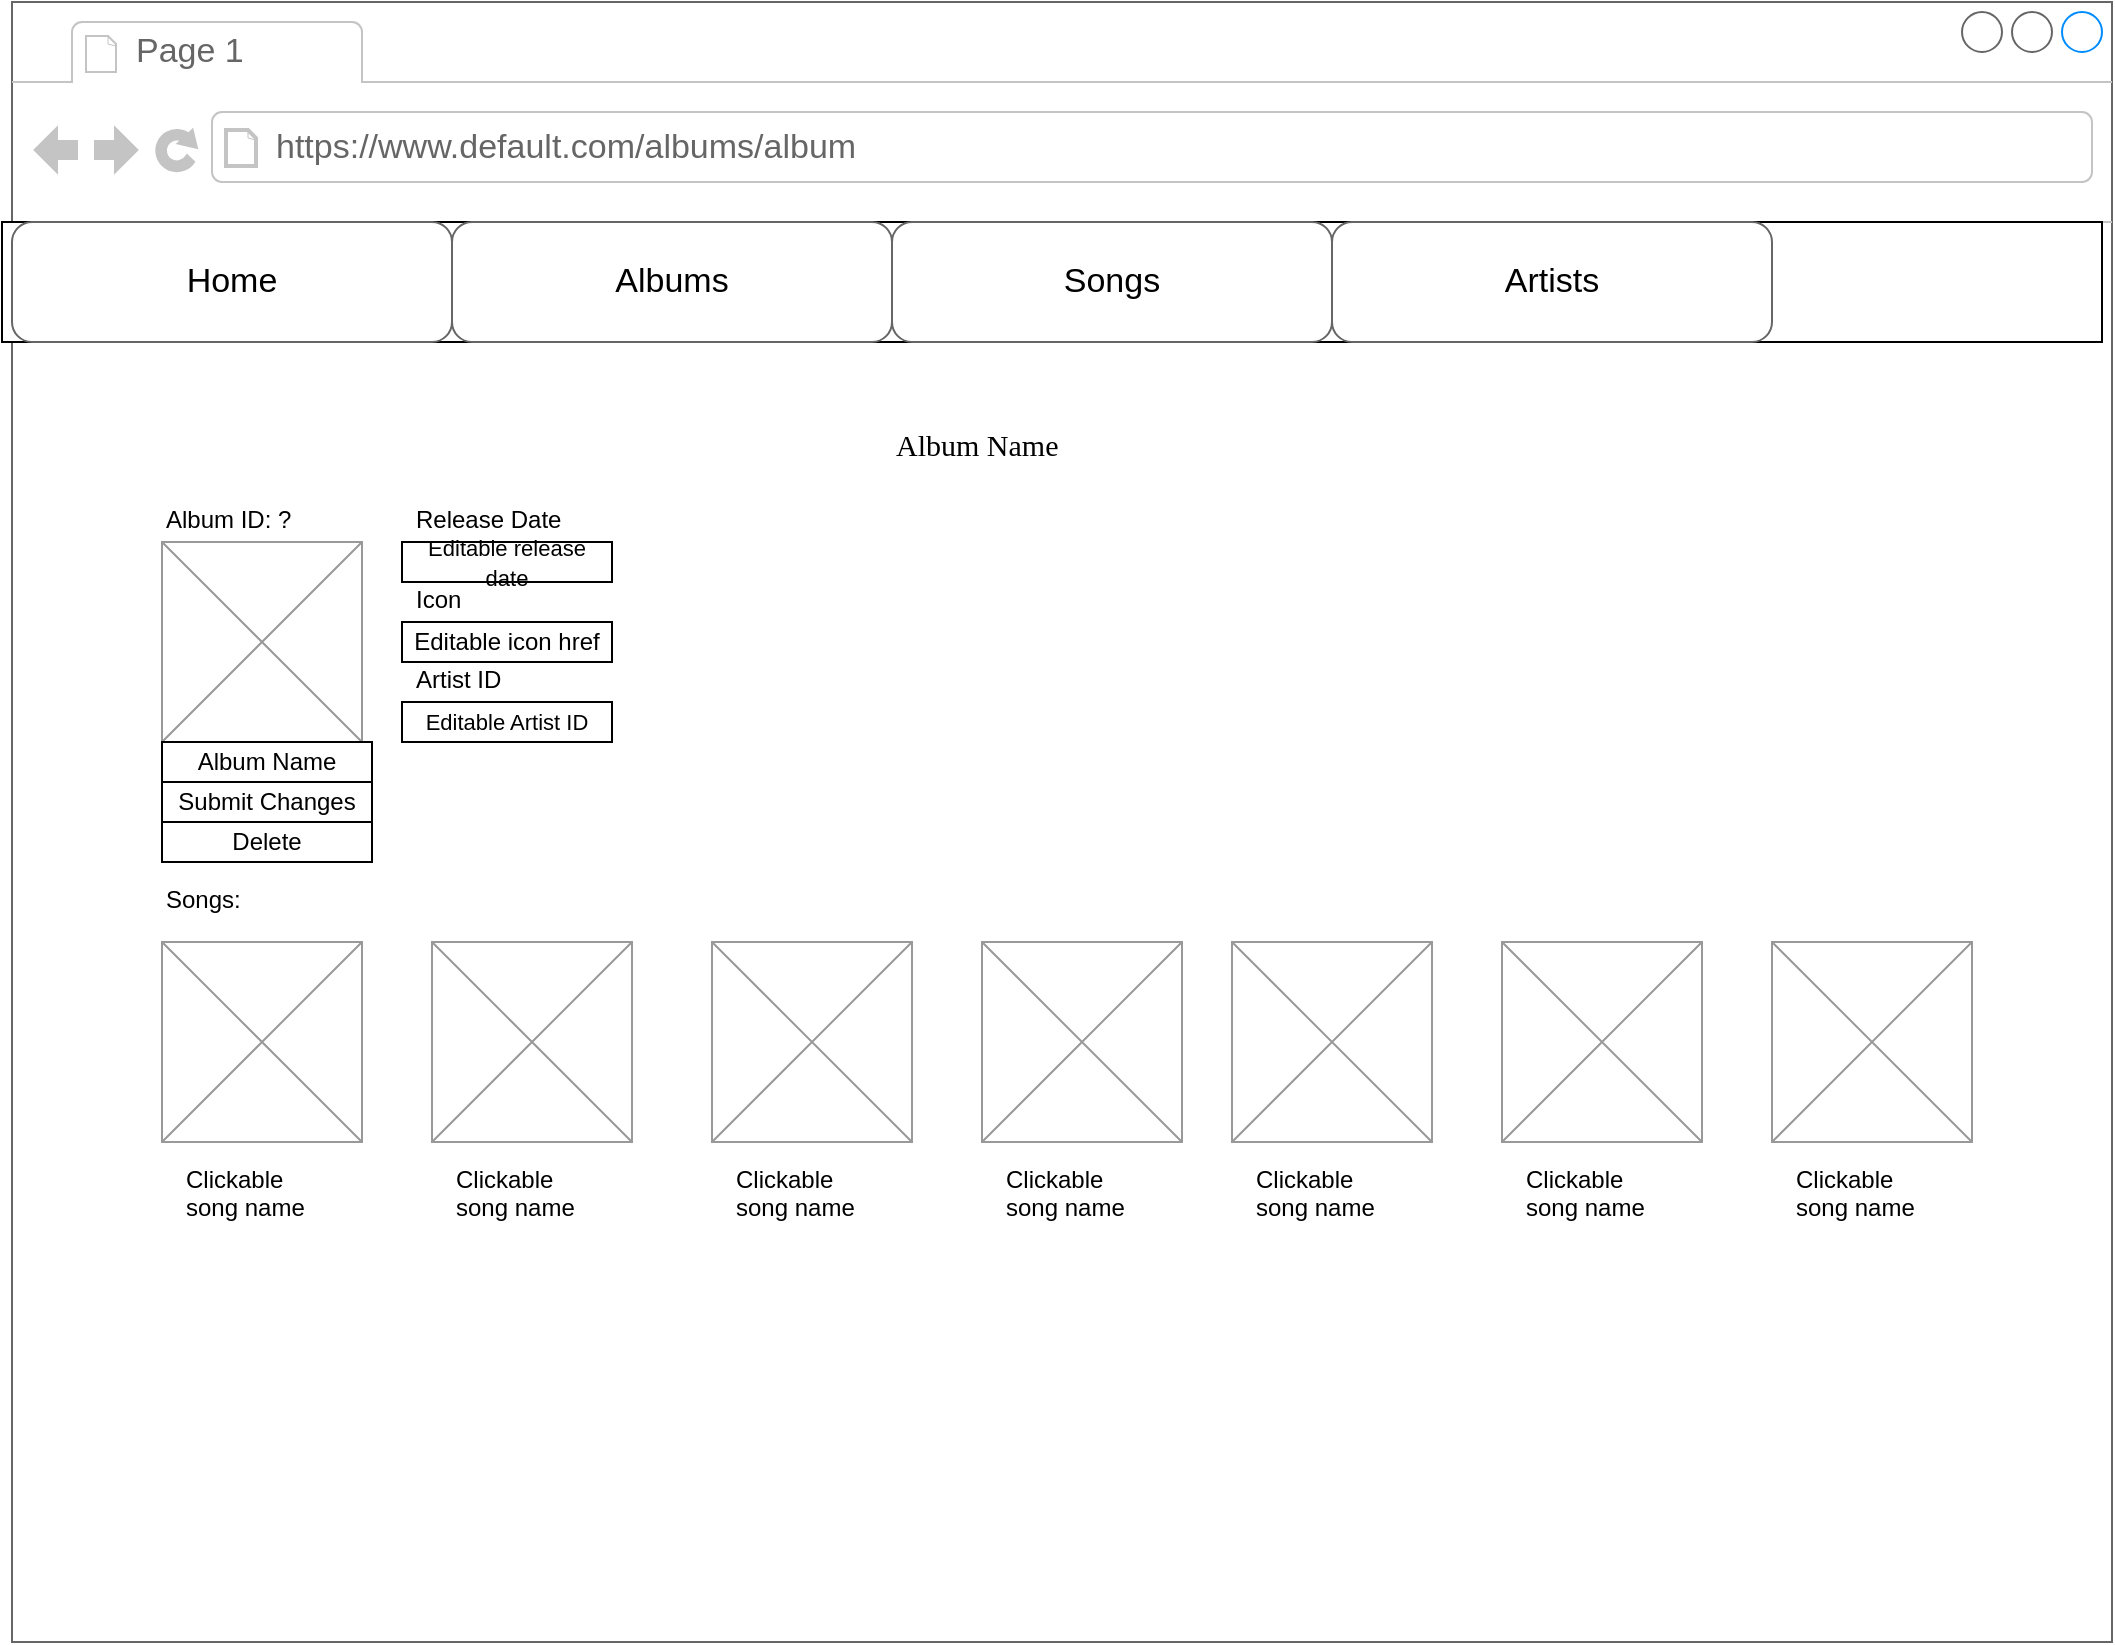 <mxfile version="24.6.2" type="device">
  <diagram name="Page-1" id="2cc2dc42-3aac-f2a9-1cec-7a8b7cbee084">
    <mxGraphModel dx="2074" dy="1956" grid="1" gridSize="10" guides="1" tooltips="1" connect="1" arrows="1" fold="1" page="1" pageScale="1" pageWidth="1100" pageHeight="850" background="none" math="0" shadow="0">
      <root>
        <mxCell id="0" />
        <mxCell id="1" parent="0" />
        <mxCell id="7026571954dc6520-1" value="" style="strokeWidth=1;shadow=0;dashed=0;align=center;html=1;shape=mxgraph.mockup.containers.browserWindow;rSize=0;strokeColor=#666666;mainText=,;recursiveResize=0;rounded=0;labelBackgroundColor=none;fontFamily=Verdana;fontSize=12" parent="1" vertex="1">
          <mxGeometry x="10" y="-10" width="1050" height="820" as="geometry" />
        </mxCell>
        <mxCell id="7026571954dc6520-2" value="Page 1" style="strokeWidth=1;shadow=0;dashed=0;align=center;html=1;shape=mxgraph.mockup.containers.anchor;fontSize=17;fontColor=#666666;align=left;" parent="7026571954dc6520-1" vertex="1">
          <mxGeometry x="60" y="12" width="110" height="26" as="geometry" />
        </mxCell>
        <mxCell id="7026571954dc6520-3" value="&lt;div&gt;https://www.default.com/albums/album&lt;/div&gt;" style="strokeWidth=1;shadow=0;dashed=0;align=center;html=1;shape=mxgraph.mockup.containers.anchor;rSize=0;fontSize=17;fontColor=#666666;align=left;" parent="7026571954dc6520-1" vertex="1">
          <mxGeometry x="130" y="60" width="250" height="26" as="geometry" />
        </mxCell>
        <mxCell id="7026571954dc6520-16" value="Album Name" style="text;html=1;points=[];align=left;verticalAlign=top;spacingTop=-4;fontSize=15;fontFamily=Verdana" parent="7026571954dc6520-1" vertex="1">
          <mxGeometry x="440" y="210" width="170" height="30" as="geometry" />
        </mxCell>
        <mxCell id="Au9KBMOpigVklPiua_w_-5" value="" style="rounded=0;whiteSpace=wrap;html=1;" parent="7026571954dc6520-1" vertex="1">
          <mxGeometry x="-5" y="110" width="1050" height="60" as="geometry" />
        </mxCell>
        <mxCell id="7026571954dc6520-18" value="&lt;div&gt;Home&lt;/div&gt;" style="strokeWidth=1;shadow=0;dashed=0;align=center;html=1;shape=mxgraph.mockup.buttons.button;strokeColor=#666666;mainText=;buttonStyle=round;fontSize=17;fontStyle=0;fillColor=none;whiteSpace=wrap;rounded=0;labelBackgroundColor=none;" parent="7026571954dc6520-1" vertex="1">
          <mxGeometry y="110" width="220" height="60" as="geometry" />
        </mxCell>
        <mxCell id="Au9KBMOpigVklPiua_w_-6" value="Albums" style="strokeWidth=1;shadow=0;dashed=0;align=center;html=1;shape=mxgraph.mockup.buttons.button;strokeColor=#666666;mainText=;buttonStyle=round;fontSize=17;fontStyle=0;fillColor=none;whiteSpace=wrap;rounded=0;labelBackgroundColor=none;" parent="7026571954dc6520-1" vertex="1">
          <mxGeometry x="220" y="110" width="220" height="60" as="geometry" />
        </mxCell>
        <mxCell id="Au9KBMOpigVklPiua_w_-7" value="Songs" style="strokeWidth=1;shadow=0;dashed=0;align=center;html=1;shape=mxgraph.mockup.buttons.button;strokeColor=#666666;mainText=;buttonStyle=round;fontSize=17;fontStyle=0;fillColor=none;whiteSpace=wrap;rounded=0;labelBackgroundColor=none;" parent="7026571954dc6520-1" vertex="1">
          <mxGeometry x="440" y="110" width="220" height="60" as="geometry" />
        </mxCell>
        <mxCell id="Au9KBMOpigVklPiua_w_-8" value="Artists" style="strokeWidth=1;shadow=0;dashed=0;align=center;html=1;shape=mxgraph.mockup.buttons.button;strokeColor=#666666;mainText=;buttonStyle=round;fontSize=17;fontStyle=0;fillColor=none;whiteSpace=wrap;rounded=0;labelBackgroundColor=none;" parent="7026571954dc6520-1" vertex="1">
          <mxGeometry x="660" y="110" width="220" height="60" as="geometry" />
        </mxCell>
        <mxCell id="Au9KBMOpigVklPiua_w_-29" value="" style="verticalLabelPosition=bottom;shadow=0;dashed=0;align=center;html=1;verticalAlign=top;strokeWidth=1;shape=mxgraph.mockup.graphics.simpleIcon;strokeColor=#999999;" parent="7026571954dc6520-1" vertex="1">
          <mxGeometry x="75" y="270" width="100" height="100" as="geometry" />
        </mxCell>
        <mxCell id="Au9KBMOpigVklPiua_w_-111" value="" style="verticalLabelPosition=bottom;shadow=0;dashed=0;align=center;html=1;verticalAlign=top;strokeWidth=1;shape=mxgraph.mockup.graphics.simpleIcon;strokeColor=#999999;" parent="7026571954dc6520-1" vertex="1">
          <mxGeometry x="75" y="470" width="100" height="100" as="geometry" />
        </mxCell>
        <mxCell id="Au9KBMOpigVklPiua_w_-112" value="Songs:" style="text;spacingTop=-5;whiteSpace=wrap;html=1;align=left;fontSize=12;fontFamily=Helvetica;fillColor=none;strokeColor=none;" parent="7026571954dc6520-1" vertex="1">
          <mxGeometry x="75" y="440" width="80" height="20" as="geometry" />
        </mxCell>
        <mxCell id="Au9KBMOpigVklPiua_w_-113" value="Clickable song name" style="text;spacingTop=-5;whiteSpace=wrap;html=1;align=left;fontSize=12;fontFamily=Helvetica;fillColor=none;strokeColor=none;" parent="7026571954dc6520-1" vertex="1">
          <mxGeometry x="85" y="580" width="80" height="20" as="geometry" />
        </mxCell>
        <mxCell id="Au9KBMOpigVklPiua_w_-117" value="" style="verticalLabelPosition=bottom;shadow=0;dashed=0;align=center;html=1;verticalAlign=top;strokeWidth=1;shape=mxgraph.mockup.graphics.simpleIcon;strokeColor=#999999;" parent="7026571954dc6520-1" vertex="1">
          <mxGeometry x="210" y="470" width="100" height="100" as="geometry" />
        </mxCell>
        <mxCell id="Au9KBMOpigVklPiua_w_-118" value="Clickable song name" style="text;spacingTop=-5;whiteSpace=wrap;html=1;align=left;fontSize=12;fontFamily=Helvetica;fillColor=none;strokeColor=none;" parent="7026571954dc6520-1" vertex="1">
          <mxGeometry x="220" y="580" width="80" height="20" as="geometry" />
        </mxCell>
        <mxCell id="Au9KBMOpigVklPiua_w_-119" value="" style="verticalLabelPosition=bottom;shadow=0;dashed=0;align=center;html=1;verticalAlign=top;strokeWidth=1;shape=mxgraph.mockup.graphics.simpleIcon;strokeColor=#999999;" parent="7026571954dc6520-1" vertex="1">
          <mxGeometry x="350" y="470" width="100" height="100" as="geometry" />
        </mxCell>
        <mxCell id="Au9KBMOpigVklPiua_w_-120" value="Clickable song name" style="text;spacingTop=-5;whiteSpace=wrap;html=1;align=left;fontSize=12;fontFamily=Helvetica;fillColor=none;strokeColor=none;" parent="7026571954dc6520-1" vertex="1">
          <mxGeometry x="360" y="580" width="80" height="20" as="geometry" />
        </mxCell>
        <mxCell id="Au9KBMOpigVklPiua_w_-121" value="" style="verticalLabelPosition=bottom;shadow=0;dashed=0;align=center;html=1;verticalAlign=top;strokeWidth=1;shape=mxgraph.mockup.graphics.simpleIcon;strokeColor=#999999;" parent="7026571954dc6520-1" vertex="1">
          <mxGeometry x="485" y="470" width="100" height="100" as="geometry" />
        </mxCell>
        <mxCell id="Au9KBMOpigVklPiua_w_-122" value="Clickable song name" style="text;spacingTop=-5;whiteSpace=wrap;html=1;align=left;fontSize=12;fontFamily=Helvetica;fillColor=none;strokeColor=none;" parent="7026571954dc6520-1" vertex="1">
          <mxGeometry x="495" y="580" width="80" height="20" as="geometry" />
        </mxCell>
        <mxCell id="Au9KBMOpigVklPiua_w_-123" value="" style="verticalLabelPosition=bottom;shadow=0;dashed=0;align=center;html=1;verticalAlign=top;strokeWidth=1;shape=mxgraph.mockup.graphics.simpleIcon;strokeColor=#999999;" parent="7026571954dc6520-1" vertex="1">
          <mxGeometry x="610" y="470" width="100" height="100" as="geometry" />
        </mxCell>
        <mxCell id="Au9KBMOpigVklPiua_w_-124" value="Clickable song name" style="text;spacingTop=-5;whiteSpace=wrap;html=1;align=left;fontSize=12;fontFamily=Helvetica;fillColor=none;strokeColor=none;" parent="7026571954dc6520-1" vertex="1">
          <mxGeometry x="620" y="580" width="80" height="20" as="geometry" />
        </mxCell>
        <mxCell id="Au9KBMOpigVklPiua_w_-125" value="" style="verticalLabelPosition=bottom;shadow=0;dashed=0;align=center;html=1;verticalAlign=top;strokeWidth=1;shape=mxgraph.mockup.graphics.simpleIcon;strokeColor=#999999;" parent="7026571954dc6520-1" vertex="1">
          <mxGeometry x="745" y="470" width="100" height="100" as="geometry" />
        </mxCell>
        <mxCell id="Au9KBMOpigVklPiua_w_-126" value="Clickable song name" style="text;spacingTop=-5;whiteSpace=wrap;html=1;align=left;fontSize=12;fontFamily=Helvetica;fillColor=none;strokeColor=none;" parent="7026571954dc6520-1" vertex="1">
          <mxGeometry x="755" y="580" width="80" height="20" as="geometry" />
        </mxCell>
        <mxCell id="Au9KBMOpigVklPiua_w_-127" value="" style="verticalLabelPosition=bottom;shadow=0;dashed=0;align=center;html=1;verticalAlign=top;strokeWidth=1;shape=mxgraph.mockup.graphics.simpleIcon;strokeColor=#999999;" parent="7026571954dc6520-1" vertex="1">
          <mxGeometry x="880" y="470" width="100" height="100" as="geometry" />
        </mxCell>
        <mxCell id="Au9KBMOpigVklPiua_w_-128" value="Clickable song name" style="text;spacingTop=-5;whiteSpace=wrap;html=1;align=left;fontSize=12;fontFamily=Helvetica;fillColor=none;strokeColor=none;" parent="7026571954dc6520-1" vertex="1">
          <mxGeometry x="890" y="580" width="80" height="20" as="geometry" />
        </mxCell>
        <mxCell id="_8-HvFUTvOcPKnJIH6Ef-2" value="Album ID: ?" style="text;spacingTop=-5;whiteSpace=wrap;html=1;align=left;fontSize=12;fontFamily=Helvetica;fillColor=none;strokeColor=none;" vertex="1" parent="7026571954dc6520-1">
          <mxGeometry x="75" y="250" width="80" height="20" as="geometry" />
        </mxCell>
        <mxCell id="_8-HvFUTvOcPKnJIH6Ef-3" value="Album Name" style="rounded=0;whiteSpace=wrap;html=1;" vertex="1" parent="7026571954dc6520-1">
          <mxGeometry x="75" y="370" width="105" height="20" as="geometry" />
        </mxCell>
        <mxCell id="_8-HvFUTvOcPKnJIH6Ef-5" value="Delete" style="rounded=0;whiteSpace=wrap;html=1;" vertex="1" parent="7026571954dc6520-1">
          <mxGeometry x="75" y="410" width="105" height="20" as="geometry" />
        </mxCell>
        <mxCell id="_8-HvFUTvOcPKnJIH6Ef-4" value="Submit Changes" style="rounded=0;whiteSpace=wrap;html=1;" vertex="1" parent="7026571954dc6520-1">
          <mxGeometry x="75" y="390" width="105" height="20" as="geometry" />
        </mxCell>
        <mxCell id="_8-HvFUTvOcPKnJIH6Ef-6" value="Release Date" style="text;spacingTop=-5;whiteSpace=wrap;html=1;align=left;fontSize=12;fontFamily=Helvetica;fillColor=none;strokeColor=none;" vertex="1" parent="7026571954dc6520-1">
          <mxGeometry x="200" y="250" width="80" height="20" as="geometry" />
        </mxCell>
        <mxCell id="_8-HvFUTvOcPKnJIH6Ef-8" value="&lt;font style=&quot;font-size: 11px;&quot;&gt;Editable release date&lt;/font&gt;" style="rounded=0;whiteSpace=wrap;html=1;" vertex="1" parent="7026571954dc6520-1">
          <mxGeometry x="195" y="270" width="105" height="20" as="geometry" />
        </mxCell>
        <mxCell id="_8-HvFUTvOcPKnJIH6Ef-14" value="Icon" style="text;spacingTop=-5;whiteSpace=wrap;html=1;align=left;fontSize=12;fontFamily=Helvetica;fillColor=none;strokeColor=none;" vertex="1" parent="7026571954dc6520-1">
          <mxGeometry x="200" y="290" width="80" height="20" as="geometry" />
        </mxCell>
        <mxCell id="_8-HvFUTvOcPKnJIH6Ef-15" value="Editable icon href" style="rounded=0;whiteSpace=wrap;html=1;" vertex="1" parent="7026571954dc6520-1">
          <mxGeometry x="195" y="310" width="105" height="20" as="geometry" />
        </mxCell>
        <mxCell id="_8-HvFUTvOcPKnJIH6Ef-16" value="Artist ID" style="text;spacingTop=-5;whiteSpace=wrap;html=1;align=left;fontSize=12;fontFamily=Helvetica;fillColor=none;strokeColor=none;" vertex="1" parent="7026571954dc6520-1">
          <mxGeometry x="200" y="330" width="80" height="20" as="geometry" />
        </mxCell>
        <mxCell id="_8-HvFUTvOcPKnJIH6Ef-17" value="&lt;font style=&quot;font-size: 11px;&quot;&gt;Editable Artist ID&lt;br&gt;&lt;/font&gt;" style="rounded=0;whiteSpace=wrap;html=1;" vertex="1" parent="7026571954dc6520-1">
          <mxGeometry x="195" y="350" width="105" height="20" as="geometry" />
        </mxCell>
      </root>
    </mxGraphModel>
  </diagram>
</mxfile>
